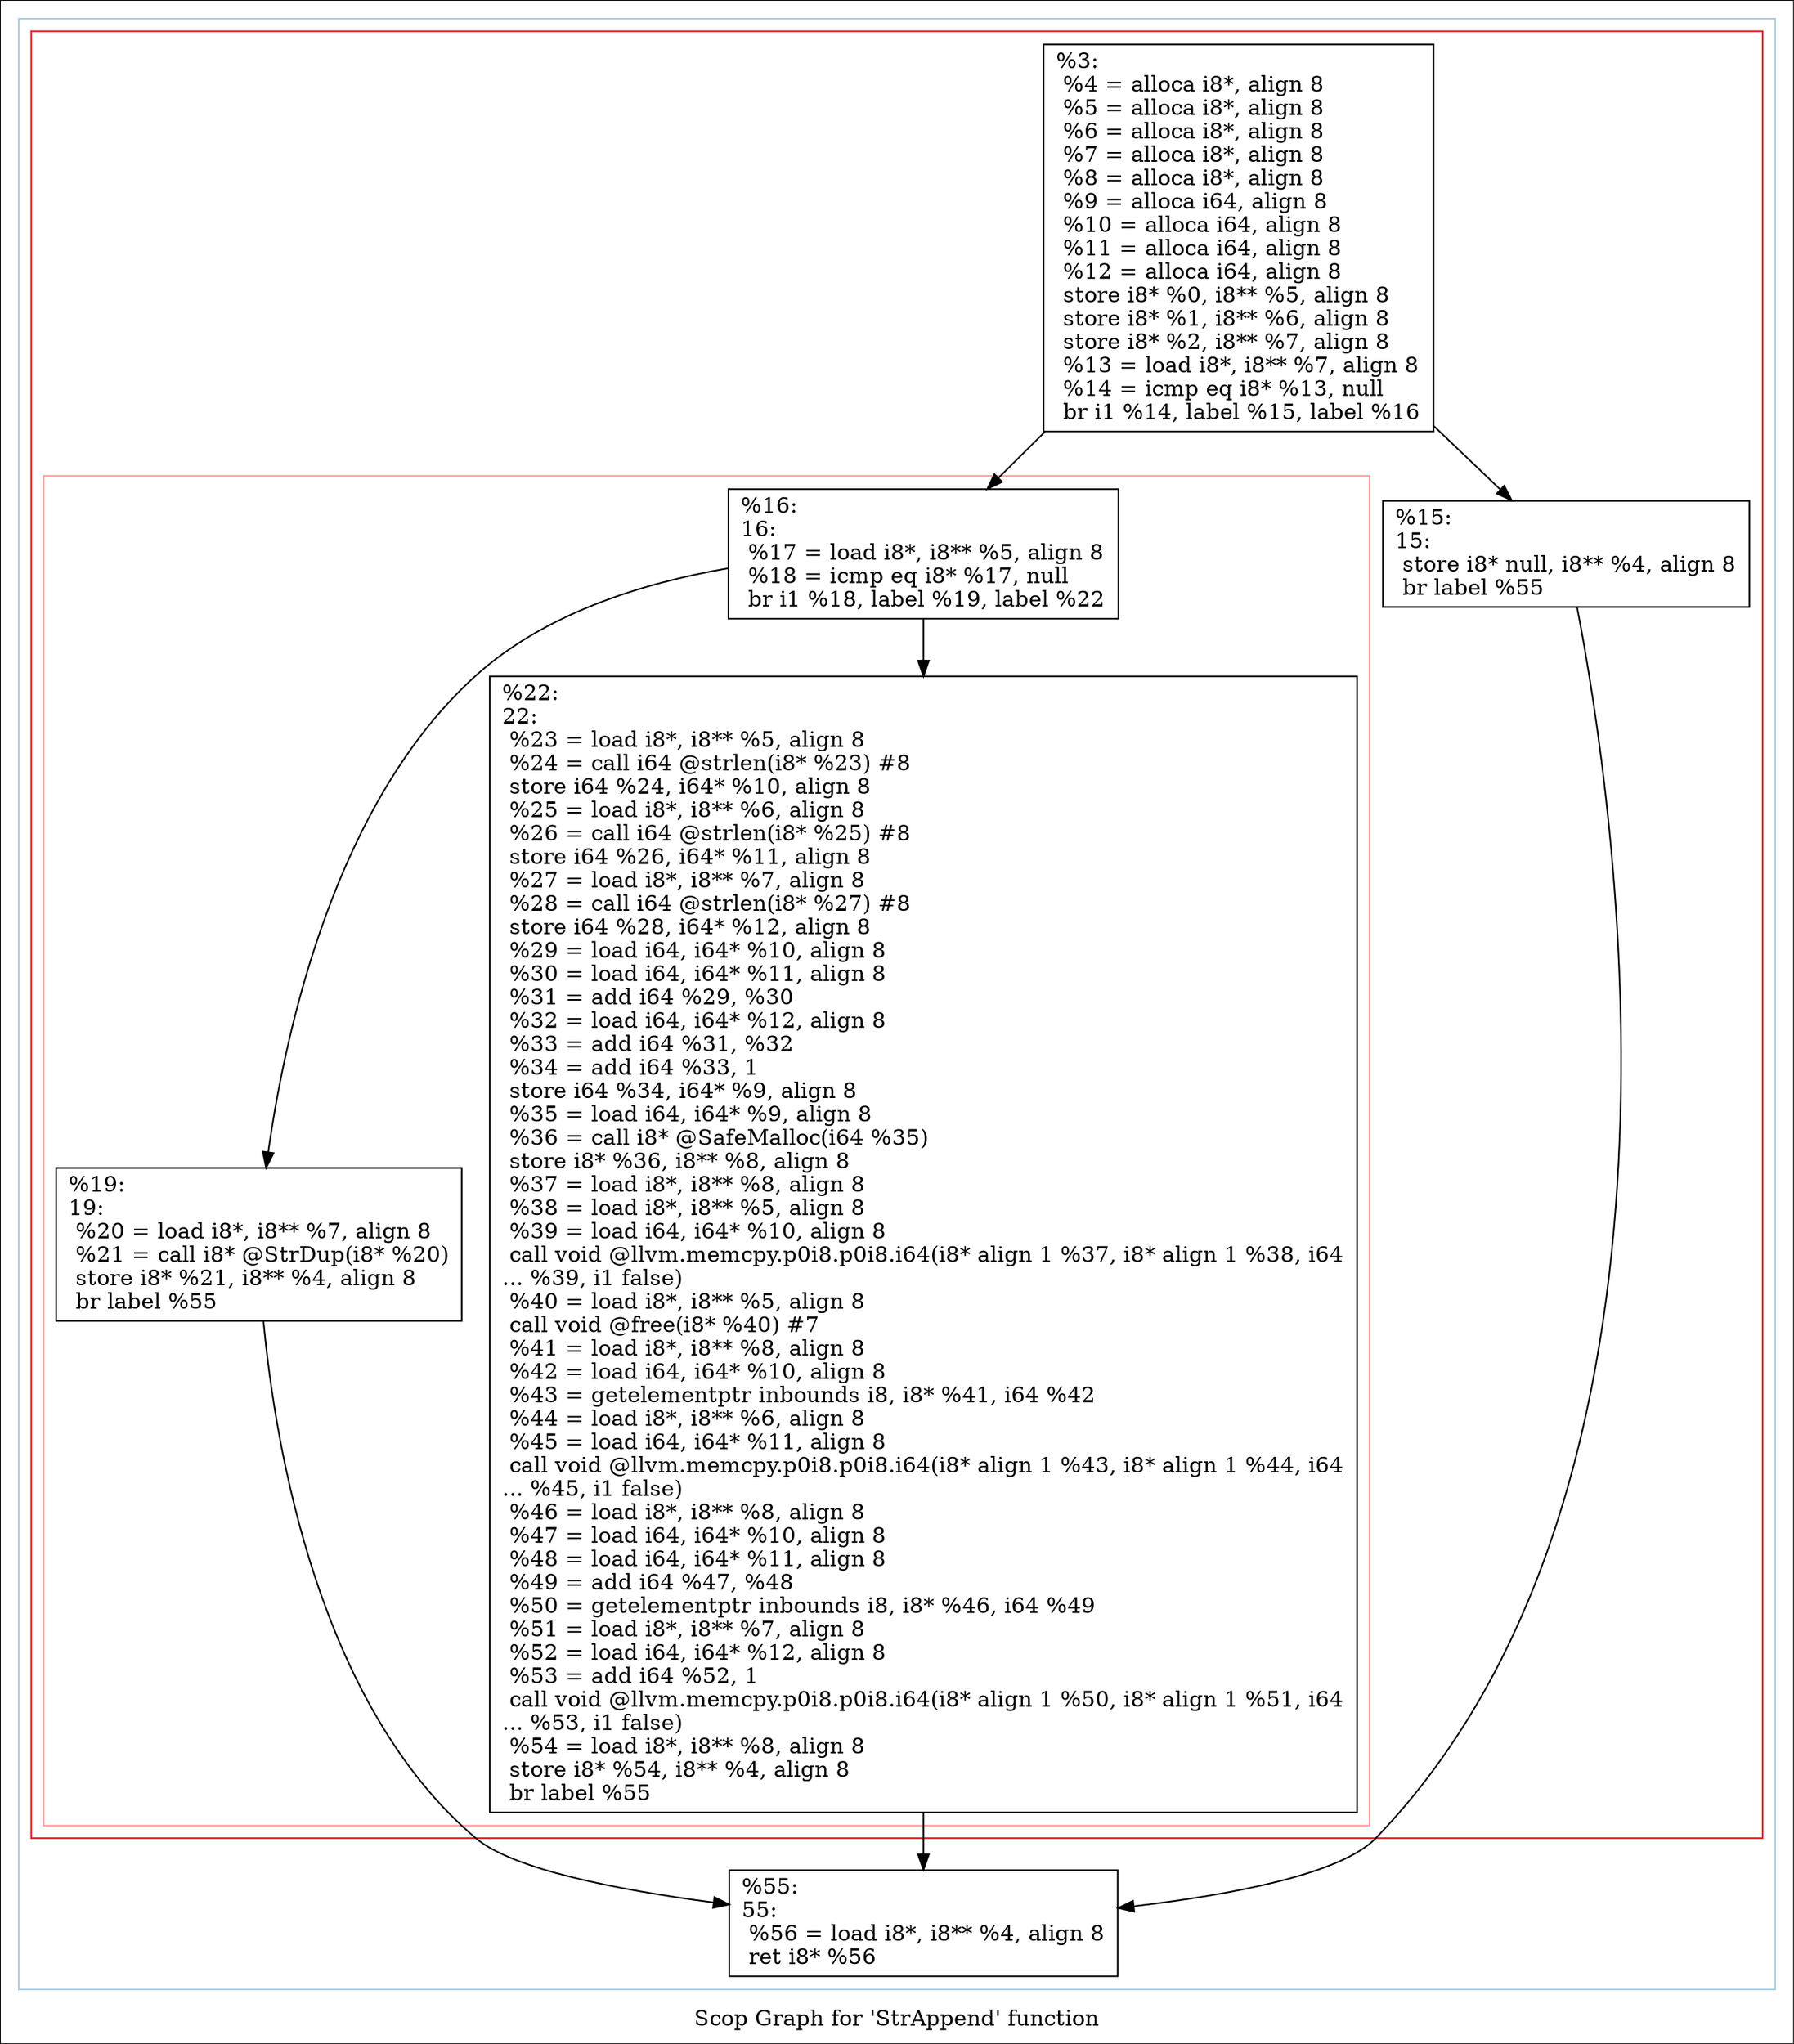 digraph "Scop Graph for 'StrAppend' function" {
	label="Scop Graph for 'StrAppend' function";

	Node0x1b8e9e0 [shape=record,label="{%3:\l  %4 = alloca i8*, align 8\l  %5 = alloca i8*, align 8\l  %6 = alloca i8*, align 8\l  %7 = alloca i8*, align 8\l  %8 = alloca i8*, align 8\l  %9 = alloca i64, align 8\l  %10 = alloca i64, align 8\l  %11 = alloca i64, align 8\l  %12 = alloca i64, align 8\l  store i8* %0, i8** %5, align 8\l  store i8* %1, i8** %6, align 8\l  store i8* %2, i8** %7, align 8\l  %13 = load i8*, i8** %7, align 8\l  %14 = icmp eq i8* %13, null\l  br i1 %14, label %15, label %16\l}"];
	Node0x1b8e9e0 -> Node0x1b79a00;
	Node0x1b8e9e0 -> Node0x1ba30a0;
	Node0x1b79a00 [shape=record,label="{%15:\l15:                                               \l  store i8* null, i8** %4, align 8\l  br label %55\l}"];
	Node0x1b79a00 -> Node0x1b23de0;
	Node0x1b23de0 [shape=record,label="{%55:\l55:                                               \l  %56 = load i8*, i8** %4, align 8\l  ret i8* %56\l}"];
	Node0x1ba30a0 [shape=record,label="{%16:\l16:                                               \l  %17 = load i8*, i8** %5, align 8\l  %18 = icmp eq i8* %17, null\l  br i1 %18, label %19, label %22\l}"];
	Node0x1ba30a0 -> Node0x1ba0580;
	Node0x1ba30a0 -> Node0x1b12c90;
	Node0x1ba0580 [shape=record,label="{%19:\l19:                                               \l  %20 = load i8*, i8** %7, align 8\l  %21 = call i8* @StrDup(i8* %20)\l  store i8* %21, i8** %4, align 8\l  br label %55\l}"];
	Node0x1ba0580 -> Node0x1b23de0;
	Node0x1b12c90 [shape=record,label="{%22:\l22:                                               \l  %23 = load i8*, i8** %5, align 8\l  %24 = call i64 @strlen(i8* %23) #8\l  store i64 %24, i64* %10, align 8\l  %25 = load i8*, i8** %6, align 8\l  %26 = call i64 @strlen(i8* %25) #8\l  store i64 %26, i64* %11, align 8\l  %27 = load i8*, i8** %7, align 8\l  %28 = call i64 @strlen(i8* %27) #8\l  store i64 %28, i64* %12, align 8\l  %29 = load i64, i64* %10, align 8\l  %30 = load i64, i64* %11, align 8\l  %31 = add i64 %29, %30\l  %32 = load i64, i64* %12, align 8\l  %33 = add i64 %31, %32\l  %34 = add i64 %33, 1\l  store i64 %34, i64* %9, align 8\l  %35 = load i64, i64* %9, align 8\l  %36 = call i8* @SafeMalloc(i64 %35)\l  store i8* %36, i8** %8, align 8\l  %37 = load i8*, i8** %8, align 8\l  %38 = load i8*, i8** %5, align 8\l  %39 = load i64, i64* %10, align 8\l  call void @llvm.memcpy.p0i8.p0i8.i64(i8* align 1 %37, i8* align 1 %38, i64\l... %39, i1 false)\l  %40 = load i8*, i8** %5, align 8\l  call void @free(i8* %40) #7\l  %41 = load i8*, i8** %8, align 8\l  %42 = load i64, i64* %10, align 8\l  %43 = getelementptr inbounds i8, i8* %41, i64 %42\l  %44 = load i8*, i8** %6, align 8\l  %45 = load i64, i64* %11, align 8\l  call void @llvm.memcpy.p0i8.p0i8.i64(i8* align 1 %43, i8* align 1 %44, i64\l... %45, i1 false)\l  %46 = load i8*, i8** %8, align 8\l  %47 = load i64, i64* %10, align 8\l  %48 = load i64, i64* %11, align 8\l  %49 = add i64 %47, %48\l  %50 = getelementptr inbounds i8, i8* %46, i64 %49\l  %51 = load i8*, i8** %7, align 8\l  %52 = load i64, i64* %12, align 8\l  %53 = add i64 %52, 1\l  call void @llvm.memcpy.p0i8.p0i8.i64(i8* align 1 %50, i8* align 1 %51, i64\l... %53, i1 false)\l  %54 = load i8*, i8** %8, align 8\l  store i8* %54, i8** %4, align 8\l  br label %55\l}"];
	Node0x1b12c90 -> Node0x1b23de0;
	colorscheme = "paired12"
        subgraph cluster_0x1be1a10 {
          label = "";
          style = solid;
          color = 1
          subgraph cluster_0x1badb40 {
            label = "";
            style = solid;
            color = 6
            subgraph cluster_0x1b0dcc0 {
              label = "";
              style = solid;
              color = 5
              Node0x1ba30a0;
              Node0x1ba0580;
              Node0x1b12c90;
            }
            Node0x1b8e9e0;
            Node0x1b79a00;
          }
          Node0x1b23de0;
        }
}
